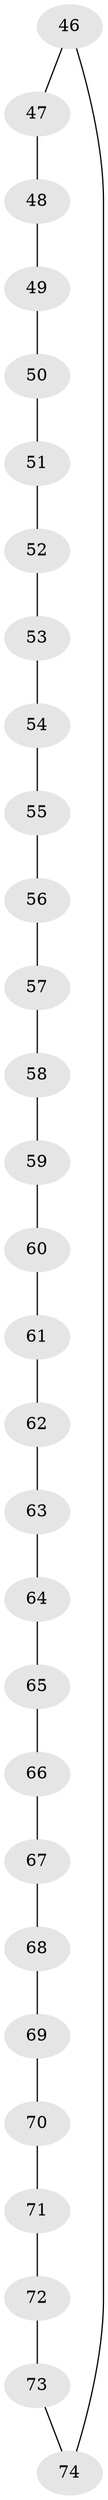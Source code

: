 // original degree distribution, {2: 1.0}
// Generated by graph-tools (version 1.1) at 2025/00/03/04/25 22:00:26]
// undirected, 29 vertices, 29 edges
graph export_dot {
graph [start="1"]
  node [color=gray90,style=filled];
  46;
  47;
  48;
  49;
  50;
  51;
  52;
  53;
  54;
  55;
  56;
  57;
  58;
  59;
  60;
  61;
  62;
  63;
  64;
  65;
  66;
  67;
  68;
  69;
  70;
  71;
  72;
  73;
  74 [super="+2+3+4+5+6+10+11+12+13+14+18+19+20+21+22+26+27+28+29+30+34+35+36+37+38+42+43+44+45"];
  46 -- 47;
  46 -- 74;
  47 -- 48;
  48 -- 49;
  49 -- 50;
  50 -- 51;
  51 -- 52;
  52 -- 53;
  53 -- 54;
  54 -- 55;
  55 -- 56;
  56 -- 57;
  57 -- 58;
  58 -- 59;
  59 -- 60;
  60 -- 61;
  61 -- 62;
  62 -- 63;
  63 -- 64;
  64 -- 65;
  65 -- 66;
  66 -- 67;
  67 -- 68;
  68 -- 69;
  69 -- 70;
  70 -- 71;
  71 -- 72;
  72 -- 73;
  73 -- 74;
}
